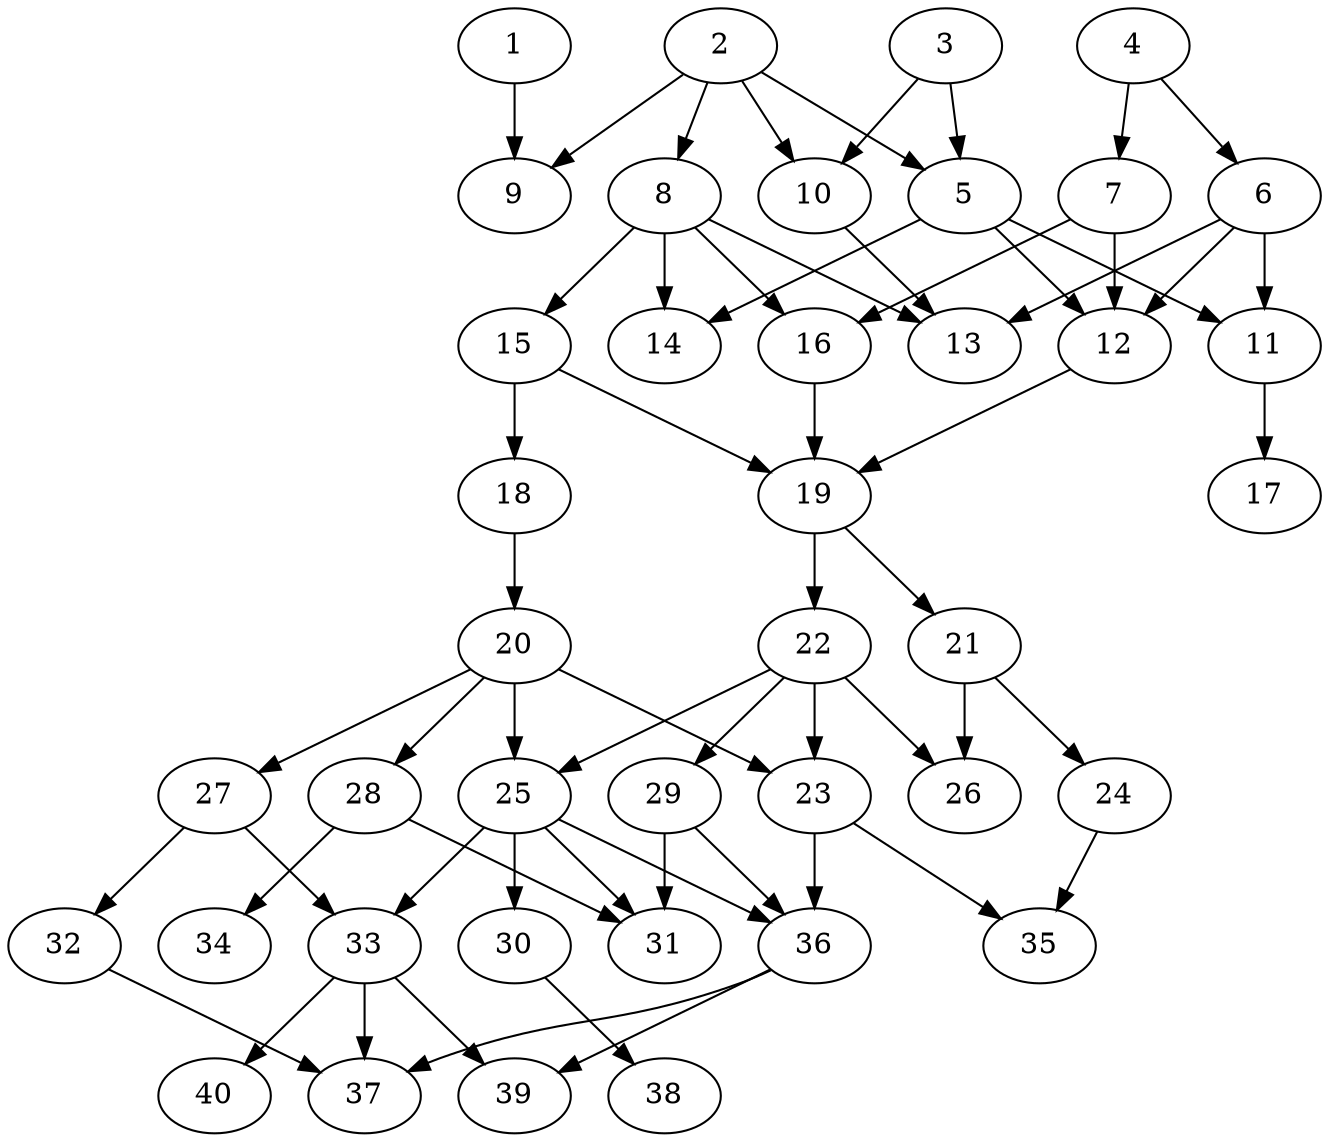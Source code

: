 // DAG automatically generated by daggen at Thu Oct  3 14:06:50 2019
// ./daggen --dot -n 40 --ccr 0.4 --fat 0.5 --regular 0.5 --density 0.5 --mindata 5242880 --maxdata 52428800 
digraph G {
  1 [size="78108160", alpha="0.05", expect_size="31243264"] 
  1 -> 9 [size ="31243264"]
  2 [size="120276480", alpha="0.13", expect_size="48110592"] 
  2 -> 5 [size ="48110592"]
  2 -> 8 [size ="48110592"]
  2 -> 9 [size ="48110592"]
  2 -> 10 [size ="48110592"]
  3 [size="117603840", alpha="0.19", expect_size="47041536"] 
  3 -> 5 [size ="47041536"]
  3 -> 10 [size ="47041536"]
  4 [size="79738880", alpha="0.18", expect_size="31895552"] 
  4 -> 6 [size ="31895552"]
  4 -> 7 [size ="31895552"]
  5 [size="52922880", alpha="0.03", expect_size="21169152"] 
  5 -> 11 [size ="21169152"]
  5 -> 12 [size ="21169152"]
  5 -> 14 [size ="21169152"]
  6 [size="46988800", alpha="0.05", expect_size="18795520"] 
  6 -> 11 [size ="18795520"]
  6 -> 12 [size ="18795520"]
  6 -> 13 [size ="18795520"]
  7 [size="97062400", alpha="0.04", expect_size="38824960"] 
  7 -> 12 [size ="38824960"]
  7 -> 16 [size ="38824960"]
  8 [size="37196800", alpha="0.10", expect_size="14878720"] 
  8 -> 13 [size ="14878720"]
  8 -> 14 [size ="14878720"]
  8 -> 15 [size ="14878720"]
  8 -> 16 [size ="14878720"]
  9 [size="114780160", alpha="0.10", expect_size="45912064"] 
  10 [size="121728000", alpha="0.04", expect_size="48691200"] 
  10 -> 13 [size ="48691200"]
  11 [size="29084160", alpha="0.10", expect_size="11633664"] 
  11 -> 17 [size ="11633664"]
  12 [size="61012480", alpha="0.07", expect_size="24404992"] 
  12 -> 19 [size ="24404992"]
  13 [size="17576960", alpha="0.19", expect_size="7030784"] 
  14 [size="130060800", alpha="0.10", expect_size="52024320"] 
  15 [size="118494720", alpha="0.18", expect_size="47397888"] 
  15 -> 18 [size ="47397888"]
  15 -> 19 [size ="47397888"]
  16 [size="16471040", alpha="0.08", expect_size="6588416"] 
  16 -> 19 [size ="6588416"]
  17 [size="48207360", alpha="0.16", expect_size="19282944"] 
  18 [size="72148480", alpha="0.07", expect_size="28859392"] 
  18 -> 20 [size ="28859392"]
  19 [size="13176320", alpha="0.10", expect_size="5270528"] 
  19 -> 21 [size ="5270528"]
  19 -> 22 [size ="5270528"]
  20 [size="74401280", alpha="0.10", expect_size="29760512"] 
  20 -> 23 [size ="29760512"]
  20 -> 25 [size ="29760512"]
  20 -> 27 [size ="29760512"]
  20 -> 28 [size ="29760512"]
  21 [size="99676160", alpha="0.01", expect_size="39870464"] 
  21 -> 24 [size ="39870464"]
  21 -> 26 [size ="39870464"]
  22 [size="39288320", alpha="0.10", expect_size="15715328"] 
  22 -> 23 [size ="15715328"]
  22 -> 25 [size ="15715328"]
  22 -> 26 [size ="15715328"]
  22 -> 29 [size ="15715328"]
  23 [size="80158720", alpha="0.17", expect_size="32063488"] 
  23 -> 35 [size ="32063488"]
  23 -> 36 [size ="32063488"]
  24 [size="73541120", alpha="0.15", expect_size="29416448"] 
  24 -> 35 [size ="29416448"]
  25 [size="17346560", alpha="0.20", expect_size="6938624"] 
  25 -> 30 [size ="6938624"]
  25 -> 31 [size ="6938624"]
  25 -> 33 [size ="6938624"]
  25 -> 36 [size ="6938624"]
  26 [size="123069440", alpha="0.10", expect_size="49227776"] 
  27 [size="53109760", alpha="0.15", expect_size="21243904"] 
  27 -> 32 [size ="21243904"]
  27 -> 33 [size ="21243904"]
  28 [size="30520320", alpha="0.04", expect_size="12208128"] 
  28 -> 31 [size ="12208128"]
  28 -> 34 [size ="12208128"]
  29 [size="71836160", alpha="0.10", expect_size="28734464"] 
  29 -> 31 [size ="28734464"]
  29 -> 36 [size ="28734464"]
  30 [size="14720000", alpha="0.14", expect_size="5888000"] 
  30 -> 38 [size ="5888000"]
  31 [size="74608640", alpha="0.02", expect_size="29843456"] 
  32 [size="80570880", alpha="0.17", expect_size="32228352"] 
  32 -> 37 [size ="32228352"]
  33 [size="21808640", alpha="0.13", expect_size="8723456"] 
  33 -> 37 [size ="8723456"]
  33 -> 39 [size ="8723456"]
  33 -> 40 [size ="8723456"]
  34 [size="120791040", alpha="0.09", expect_size="48316416"] 
  35 [size="90250240", alpha="0.03", expect_size="36100096"] 
  36 [size="87974400", alpha="0.17", expect_size="35189760"] 
  36 -> 37 [size ="35189760"]
  36 -> 39 [size ="35189760"]
  37 [size="29877760", alpha="0.17", expect_size="11951104"] 
  38 [size="117882880", alpha="0.08", expect_size="47153152"] 
  39 [size="22184960", alpha="0.18", expect_size="8873984"] 
  40 [size="80389120", alpha="0.19", expect_size="32155648"] 
}
